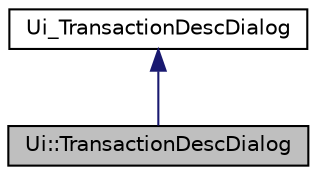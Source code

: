 digraph "Ui::TransactionDescDialog"
{
 // LATEX_PDF_SIZE
  edge [fontname="Helvetica",fontsize="10",labelfontname="Helvetica",labelfontsize="10"];
  node [fontname="Helvetica",fontsize="10",shape=record];
  Node0 [label="Ui::TransactionDescDialog",height=0.2,width=0.4,color="black", fillcolor="grey75", style="filled", fontcolor="black",tooltip=" "];
  Node1 -> Node0 [dir="back",color="midnightblue",fontsize="10",style="solid"];
  Node1 [label="Ui_TransactionDescDialog",height=0.2,width=0.4,color="black", fillcolor="white", style="filled",URL="$class_ui___transaction_desc_dialog.html",tooltip=" "];
}
